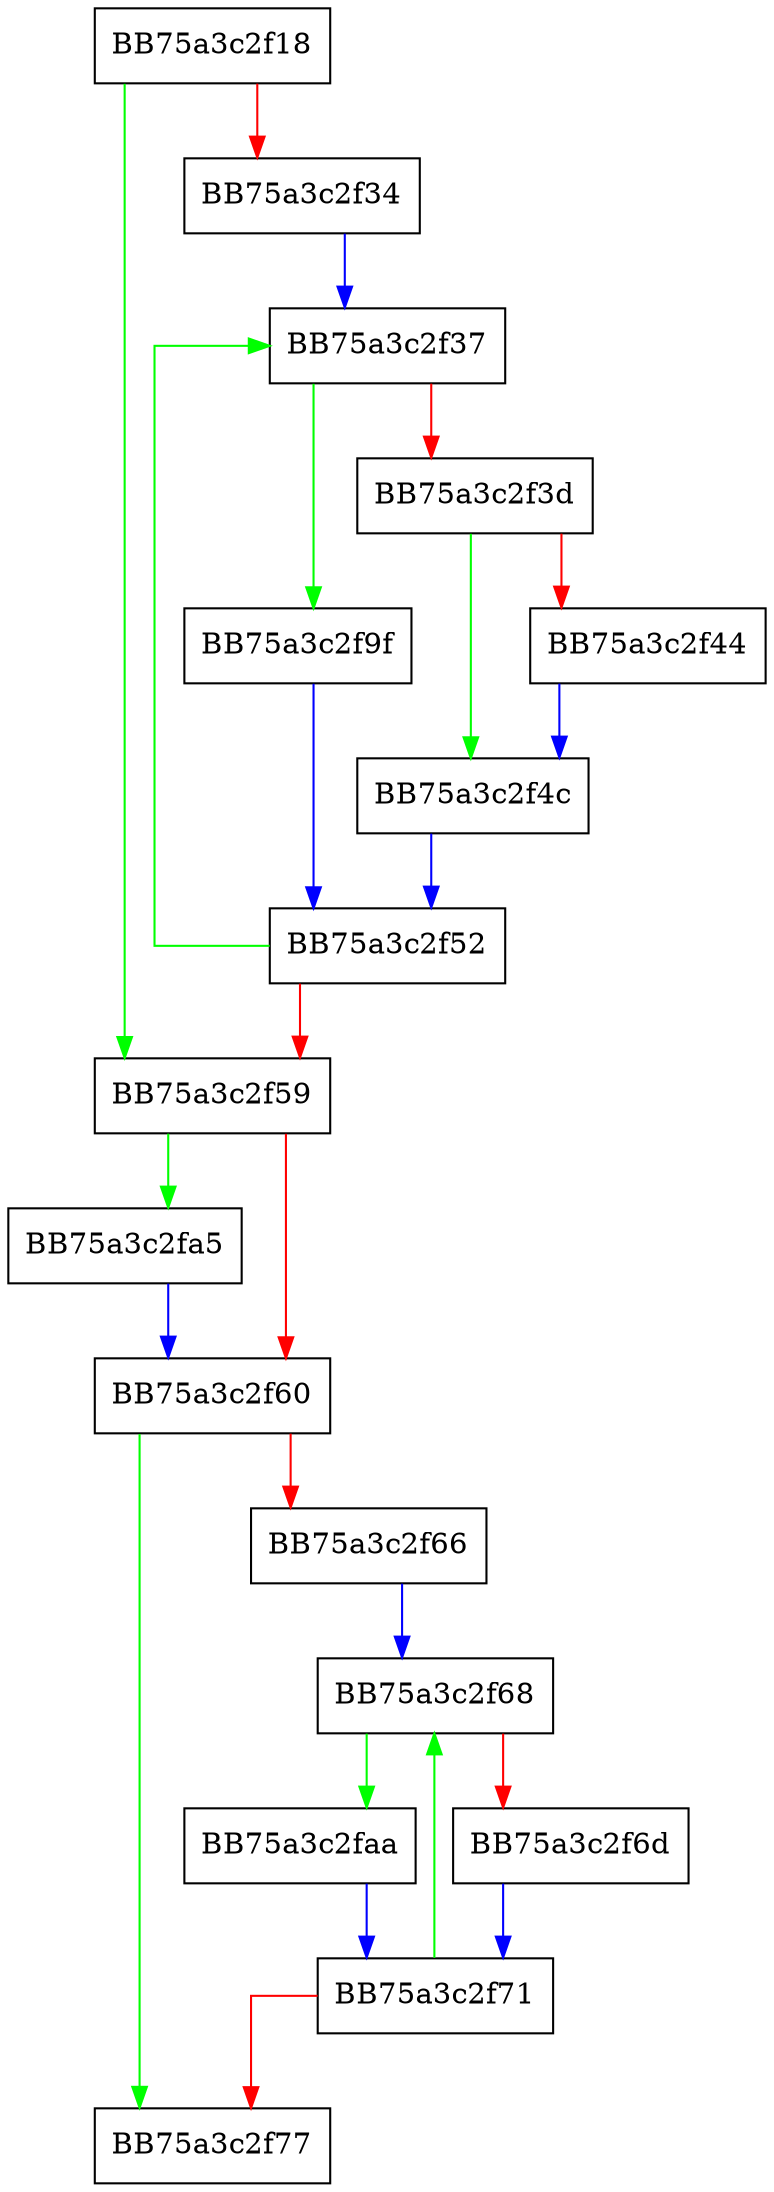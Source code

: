 digraph erase {
  node [shape="box"];
  graph [splines=ortho];
  BB75a3c2f18 -> BB75a3c2f59 [color="green"];
  BB75a3c2f18 -> BB75a3c2f34 [color="red"];
  BB75a3c2f34 -> BB75a3c2f37 [color="blue"];
  BB75a3c2f37 -> BB75a3c2f9f [color="green"];
  BB75a3c2f37 -> BB75a3c2f3d [color="red"];
  BB75a3c2f3d -> BB75a3c2f4c [color="green"];
  BB75a3c2f3d -> BB75a3c2f44 [color="red"];
  BB75a3c2f44 -> BB75a3c2f4c [color="blue"];
  BB75a3c2f4c -> BB75a3c2f52 [color="blue"];
  BB75a3c2f52 -> BB75a3c2f37 [color="green"];
  BB75a3c2f52 -> BB75a3c2f59 [color="red"];
  BB75a3c2f59 -> BB75a3c2fa5 [color="green"];
  BB75a3c2f59 -> BB75a3c2f60 [color="red"];
  BB75a3c2f60 -> BB75a3c2f77 [color="green"];
  BB75a3c2f60 -> BB75a3c2f66 [color="red"];
  BB75a3c2f66 -> BB75a3c2f68 [color="blue"];
  BB75a3c2f68 -> BB75a3c2faa [color="green"];
  BB75a3c2f68 -> BB75a3c2f6d [color="red"];
  BB75a3c2f6d -> BB75a3c2f71 [color="blue"];
  BB75a3c2f71 -> BB75a3c2f68 [color="green"];
  BB75a3c2f71 -> BB75a3c2f77 [color="red"];
  BB75a3c2f9f -> BB75a3c2f52 [color="blue"];
  BB75a3c2fa5 -> BB75a3c2f60 [color="blue"];
  BB75a3c2faa -> BB75a3c2f71 [color="blue"];
}